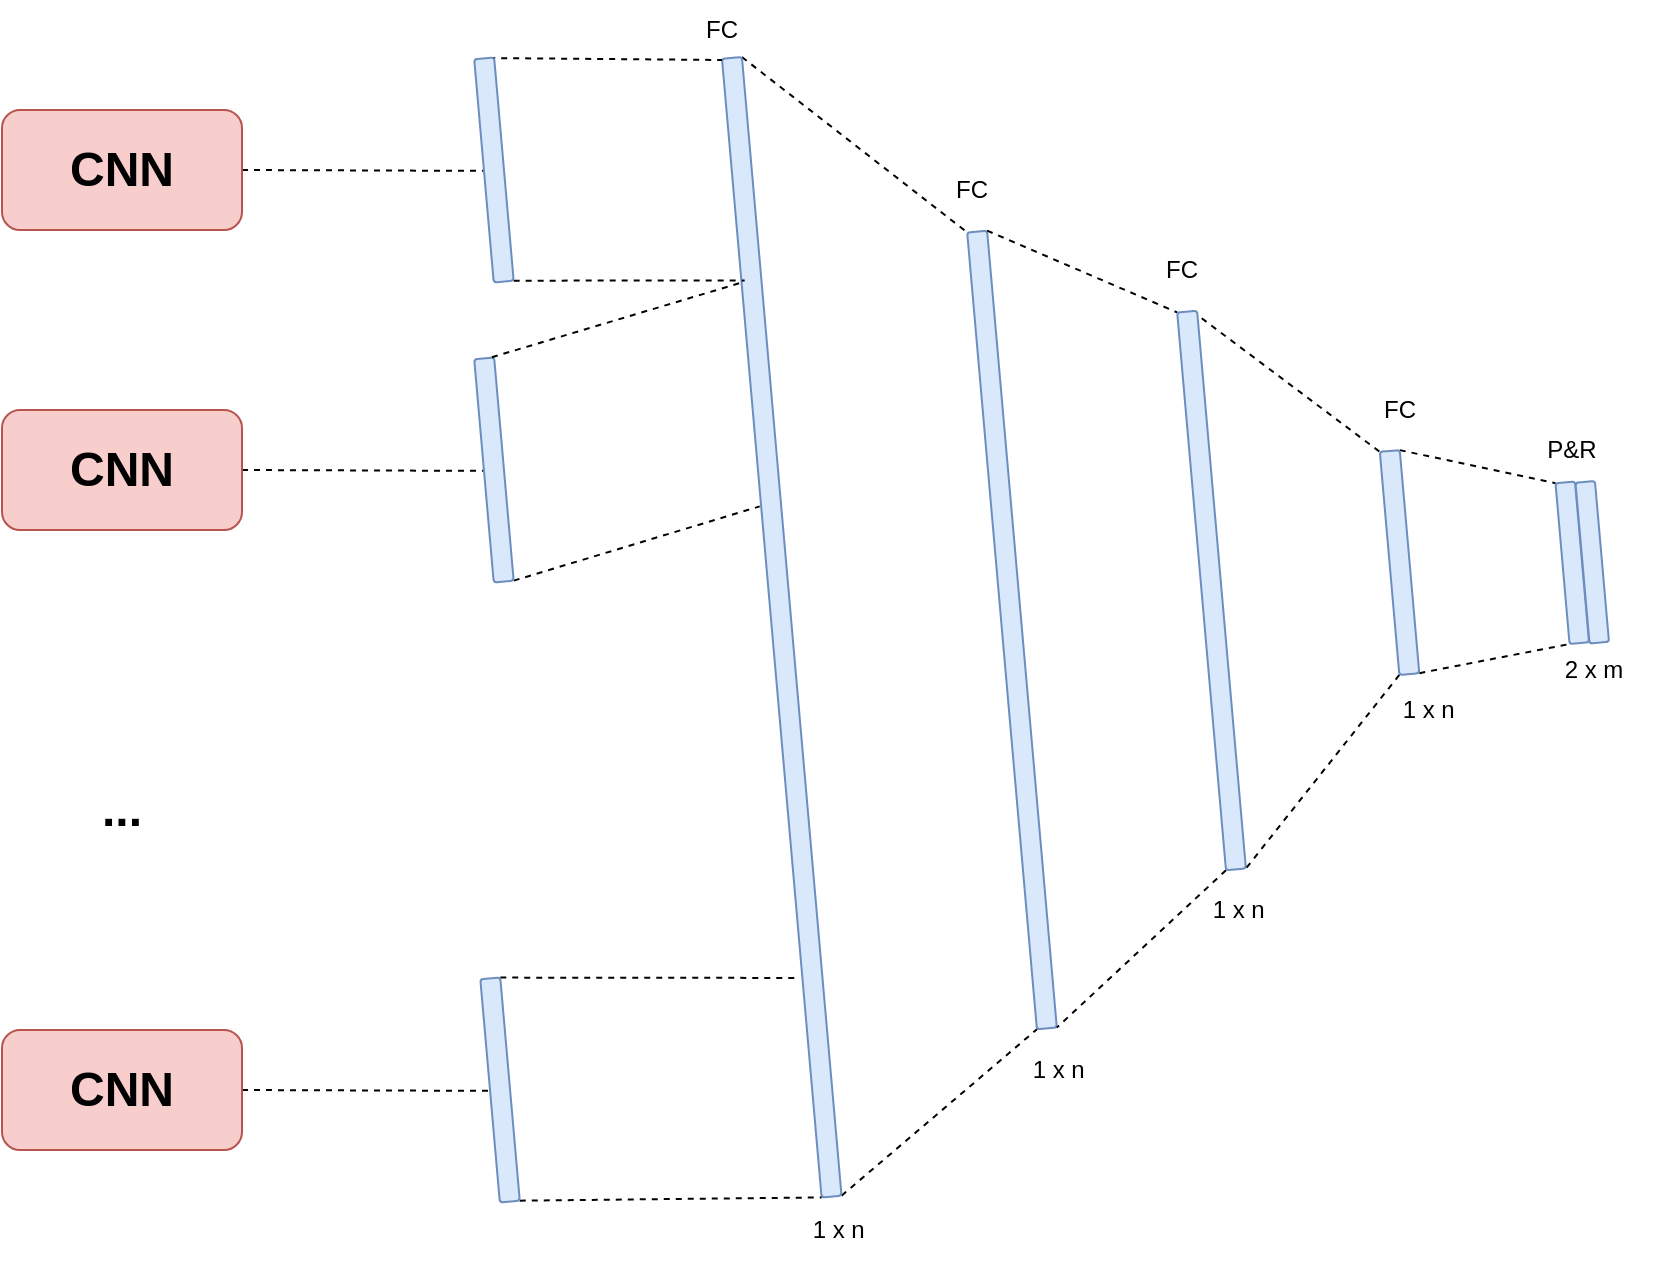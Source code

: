 <mxfile version="17.5.0" type="device"><diagram id="R2lEEEUBdFMjLlhIrx00" name="Page-1"><mxGraphModel dx="2071" dy="644" grid="1" gridSize="10" guides="1" tooltips="1" connect="1" arrows="1" fold="1" page="1" pageScale="1" pageWidth="850" pageHeight="1100" math="0" shadow="0" extFonts="Permanent Marker^https://fonts.googleapis.com/css?family=Permanent+Marker"><root><mxCell id="0"/><mxCell id="1" parent="0"/><mxCell id="HoDhUSQH6KjxMatyn2q8-2" value="FC" style="text;html=1;strokeColor=none;fillColor=none;align=center;verticalAlign=middle;whiteSpace=wrap;rounded=0;" vertex="1" parent="1"><mxGeometry x="375" y="80" width="60" height="30" as="geometry"/></mxCell><mxCell id="HoDhUSQH6KjxMatyn2q8-3" value="1 x n&amp;nbsp;" style="text;html=1;strokeColor=none;fillColor=none;align=center;verticalAlign=middle;whiteSpace=wrap;rounded=0;" vertex="1" parent="1"><mxGeometry x="420" y="520" width="60" height="30" as="geometry"/></mxCell><mxCell id="HoDhUSQH6KjxMatyn2q8-4" value="1 x n&amp;nbsp;" style="text;html=1;strokeColor=none;fillColor=none;align=center;verticalAlign=middle;whiteSpace=wrap;rounded=0;" vertex="1" parent="1"><mxGeometry x="510" y="440" width="60" height="30" as="geometry"/></mxCell><mxCell id="HoDhUSQH6KjxMatyn2q8-6" value="FC" style="text;html=1;strokeColor=none;fillColor=none;align=center;verticalAlign=middle;whiteSpace=wrap;rounded=0;" vertex="1" parent="1"><mxGeometry x="480" y="120" width="60" height="30" as="geometry"/></mxCell><mxCell id="HoDhUSQH6KjxMatyn2q8-16" value="" style="rounded=1;whiteSpace=wrap;html=1;glass=0;fontFamily=Helvetica;fontSize=12;fontColor=default;strokeColor=#6c8ebf;fillColor=#dae8fc;rotation=85;" vertex="1" parent="1"><mxGeometry x="225" y="310" width="400" height="10" as="geometry"/></mxCell><mxCell id="HoDhUSQH6KjxMatyn2q8-26" style="rounded=0;orthogonalLoop=1;jettySize=auto;html=1;exitX=0;exitY=0.25;exitDx=0;exitDy=0;entryX=0;entryY=1;entryDx=0;entryDy=0;fontFamily=Helvetica;fontSize=12;fontColor=default;dashed=1;endArrow=none;endFill=0;" edge="1" parent="1" source="HoDhUSQH6KjxMatyn2q8-18" target="HoDhUSQH6KjxMatyn2q8-21"><mxGeometry relative="1" as="geometry"/></mxCell><mxCell id="HoDhUSQH6KjxMatyn2q8-18" value="" style="rounded=1;whiteSpace=wrap;html=1;glass=0;fontFamily=Helvetica;fontSize=12;fontColor=default;strokeColor=#6c8ebf;fillColor=#dae8fc;rotation=85;" vertex="1" parent="1"><mxGeometry x="384.77" y="290.23" width="280" height="10" as="geometry"/></mxCell><mxCell id="HoDhUSQH6KjxMatyn2q8-19" value="" style="endArrow=none;dashed=1;html=1;rounded=0;fontFamily=Helvetica;fontSize=12;fontColor=default;entryX=0;entryY=1;entryDx=0;entryDy=0;exitX=0;exitY=0;exitDx=0;exitDy=0;" edge="1" parent="1" source="HoDhUSQH6KjxMatyn2q8-16" target="HoDhUSQH6KjxMatyn2q8-18"><mxGeometry width="50" height="50" relative="1" as="geometry"><mxPoint x="300" y="330" as="sourcePoint"/><mxPoint x="350" y="280" as="targetPoint"/></mxGeometry></mxCell><mxCell id="HoDhUSQH6KjxMatyn2q8-20" value="" style="endArrow=none;dashed=1;html=1;rounded=0;fontFamily=Helvetica;fontSize=12;fontColor=default;exitX=1;exitY=1;exitDx=0;exitDy=0;entryX=1;entryY=0;entryDx=0;entryDy=0;" edge="1" parent="1" source="HoDhUSQH6KjxMatyn2q8-18" target="HoDhUSQH6KjxMatyn2q8-16"><mxGeometry width="50" height="50" relative="1" as="geometry"><mxPoint x="150" y="530" as="sourcePoint"/><mxPoint x="450" y="510" as="targetPoint"/></mxGeometry></mxCell><mxCell id="HoDhUSQH6KjxMatyn2q8-27" style="edgeStyle=none;shape=connector;rounded=0;orthogonalLoop=1;jettySize=auto;html=1;exitX=1;exitY=1;exitDx=0;exitDy=0;entryX=1;entryY=0;entryDx=0;entryDy=0;dashed=1;labelBackgroundColor=default;fontFamily=Helvetica;fontSize=12;fontColor=default;endArrow=none;endFill=0;strokeColor=default;" edge="1" parent="1" source="HoDhUSQH6KjxMatyn2q8-21" target="HoDhUSQH6KjxMatyn2q8-18"><mxGeometry relative="1" as="geometry"/></mxCell><mxCell id="HoDhUSQH6KjxMatyn2q8-36" style="edgeStyle=none;shape=connector;rounded=0;orthogonalLoop=1;jettySize=auto;html=1;exitX=0;exitY=0;exitDx=0;exitDy=0;entryX=0;entryY=1;entryDx=0;entryDy=0;dashed=1;labelBackgroundColor=default;fontFamily=Helvetica;fontSize=12;fontColor=default;endArrow=none;endFill=0;strokeColor=default;" edge="1" parent="1" source="HoDhUSQH6KjxMatyn2q8-21" target="HoDhUSQH6KjxMatyn2q8-28"><mxGeometry relative="1" as="geometry"/></mxCell><mxCell id="HoDhUSQH6KjxMatyn2q8-37" style="edgeStyle=none;shape=connector;rounded=0;orthogonalLoop=1;jettySize=auto;html=1;exitX=1;exitY=0;exitDx=0;exitDy=0;dashed=1;labelBackgroundColor=default;fontFamily=Helvetica;fontSize=12;fontColor=default;endArrow=none;endFill=0;strokeColor=default;entryX=1;entryY=1;entryDx=0;entryDy=0;" edge="1" parent="1" source="HoDhUSQH6KjxMatyn2q8-21" target="HoDhUSQH6KjxMatyn2q8-28"><mxGeometry relative="1" as="geometry"><mxPoint x="690" y="300" as="targetPoint"/></mxGeometry></mxCell><mxCell id="HoDhUSQH6KjxMatyn2q8-21" value="" style="rounded=1;whiteSpace=wrap;html=1;glass=0;fontFamily=Helvetica;fontSize=12;fontColor=default;strokeColor=#6c8ebf;fillColor=#dae8fc;rotation=85;" vertex="1" parent="1"><mxGeometry x="562.8" y="276.26" width="111.95" height="10" as="geometry"/></mxCell><mxCell id="HoDhUSQH6KjxMatyn2q8-23" value="1 x n&amp;nbsp;" style="text;html=1;strokeColor=none;fillColor=none;align=center;verticalAlign=middle;whiteSpace=wrap;rounded=0;" vertex="1" parent="1"><mxGeometry x="604.77" y="340" width="60" height="30" as="geometry"/></mxCell><mxCell id="HoDhUSQH6KjxMatyn2q8-24" value="FC" style="text;html=1;strokeColor=none;fillColor=none;align=center;verticalAlign=middle;whiteSpace=wrap;rounded=0;" vertex="1" parent="1"><mxGeometry x="588.77" y="190" width="60" height="30" as="geometry"/></mxCell><mxCell id="HoDhUSQH6KjxMatyn2q8-28" value="" style="rounded=1;whiteSpace=wrap;html=1;glass=0;fontFamily=Helvetica;fontSize=12;fontColor=default;strokeColor=#6c8ebf;fillColor=#dae8fc;rotation=85;" vertex="1" parent="1"><mxGeometry x="664.77" y="276.49" width="80.73" height="9.77" as="geometry"/></mxCell><mxCell id="HoDhUSQH6KjxMatyn2q8-31" style="edgeStyle=none;shape=connector;rounded=0;orthogonalLoop=1;jettySize=auto;html=1;exitX=0;exitY=0;exitDx=0;exitDy=0;entryX=0;entryY=1;entryDx=0;entryDy=0;dashed=1;labelBackgroundColor=default;fontFamily=Helvetica;fontSize=12;fontColor=default;endArrow=none;endFill=0;strokeColor=default;" edge="1" parent="1" source="HoDhUSQH6KjxMatyn2q8-30" target="HoDhUSQH6KjxMatyn2q8-16"><mxGeometry relative="1" as="geometry"/></mxCell><mxCell id="HoDhUSQH6KjxMatyn2q8-32" style="edgeStyle=none;shape=connector;rounded=0;orthogonalLoop=1;jettySize=auto;html=1;exitX=1;exitY=0;exitDx=0;exitDy=0;dashed=1;labelBackgroundColor=default;fontFamily=Helvetica;fontSize=12;fontColor=default;endArrow=none;endFill=0;strokeColor=default;entryX=1;entryY=1;entryDx=0;entryDy=0;" edge="1" parent="1" source="HoDhUSQH6KjxMatyn2q8-30" target="HoDhUSQH6KjxMatyn2q8-16"><mxGeometry relative="1" as="geometry"><mxPoint x="440" y="510" as="targetPoint"/></mxGeometry></mxCell><mxCell id="HoDhUSQH6KjxMatyn2q8-30" value="" style="rounded=1;whiteSpace=wrap;html=1;glass=0;fontFamily=Helvetica;fontSize=12;fontColor=default;strokeColor=#6c8ebf;fillColor=#dae8fc;rotation=85;" vertex="1" parent="1"><mxGeometry x="24.13" y="308.62" width="571.5" height="10" as="geometry"/></mxCell><mxCell id="HoDhUSQH6KjxMatyn2q8-33" value="" style="rounded=1;whiteSpace=wrap;html=1;glass=0;fontFamily=Helvetica;fontSize=12;fontColor=default;strokeColor=#6c8ebf;fillColor=#dae8fc;rotation=85;" vertex="1" parent="1"><mxGeometry x="674.75" y="276.26" width="80.73" height="9.77" as="geometry"/></mxCell><mxCell id="HoDhUSQH6KjxMatyn2q8-34" value="P&amp;amp;R" style="text;html=1;strokeColor=none;fillColor=none;align=center;verticalAlign=middle;whiteSpace=wrap;rounded=0;" vertex="1" parent="1"><mxGeometry x="675.14" y="210" width="60" height="30" as="geometry"/></mxCell><mxCell id="HoDhUSQH6KjxMatyn2q8-35" value="2 x m" style="text;html=1;strokeColor=none;fillColor=none;align=center;verticalAlign=middle;whiteSpace=wrap;rounded=0;" vertex="1" parent="1"><mxGeometry x="685.5" y="320" width="60" height="30" as="geometry"/></mxCell><mxCell id="HoDhUSQH6KjxMatyn2q8-38" value="FC" style="text;html=1;strokeColor=none;fillColor=none;align=center;verticalAlign=middle;whiteSpace=wrap;rounded=0;" vertex="1" parent="1"><mxGeometry x="250" width="60" height="30" as="geometry"/></mxCell><mxCell id="HoDhUSQH6KjxMatyn2q8-39" value="1 x n&amp;nbsp;" style="text;html=1;strokeColor=none;fillColor=none;align=center;verticalAlign=middle;whiteSpace=wrap;rounded=0;" vertex="1" parent="1"><mxGeometry x="310" y="600" width="60" height="30" as="geometry"/></mxCell><mxCell id="HoDhUSQH6KjxMatyn2q8-52" style="edgeStyle=none;shape=connector;rounded=0;orthogonalLoop=1;jettySize=auto;html=1;exitX=1;exitY=0.5;exitDx=0;exitDy=0;entryX=0.5;entryY=1;entryDx=0;entryDy=0;dashed=1;labelBackgroundColor=default;fontFamily=Helvetica;fontSize=12;fontColor=default;endArrow=none;endFill=0;strokeColor=default;" edge="1" parent="1" source="HoDhUSQH6KjxMatyn2q8-40" target="HoDhUSQH6KjxMatyn2q8-44"><mxGeometry relative="1" as="geometry"/></mxCell><mxCell id="HoDhUSQH6KjxMatyn2q8-40" value="&lt;h1&gt;CNN&lt;/h1&gt;" style="rounded=1;whiteSpace=wrap;html=1;glass=0;fontFamily=Helvetica;fontSize=12;strokeColor=#b85450;fillColor=#f8cecc;" vertex="1" parent="1"><mxGeometry x="-80" y="55" width="120" height="60" as="geometry"/></mxCell><mxCell id="HoDhUSQH6KjxMatyn2q8-51" style="edgeStyle=none;shape=connector;rounded=0;orthogonalLoop=1;jettySize=auto;html=1;exitX=1;exitY=0.5;exitDx=0;exitDy=0;entryX=0.5;entryY=1;entryDx=0;entryDy=0;dashed=1;labelBackgroundColor=default;fontFamily=Helvetica;fontSize=12;fontColor=default;endArrow=none;endFill=0;strokeColor=default;" edge="1" parent="1" source="HoDhUSQH6KjxMatyn2q8-41" target="HoDhUSQH6KjxMatyn2q8-45"><mxGeometry relative="1" as="geometry"/></mxCell><mxCell id="HoDhUSQH6KjxMatyn2q8-41" value="&lt;h1&gt;CNN&lt;/h1&gt;" style="rounded=1;whiteSpace=wrap;html=1;glass=0;fontFamily=Helvetica;fontSize=12;strokeColor=#b85450;fillColor=#f8cecc;" vertex="1" parent="1"><mxGeometry x="-80" y="205" width="120" height="60" as="geometry"/></mxCell><mxCell id="HoDhUSQH6KjxMatyn2q8-56" style="edgeStyle=none;shape=connector;rounded=0;orthogonalLoop=1;jettySize=auto;html=1;exitX=1;exitY=0.5;exitDx=0;exitDy=0;entryX=0.5;entryY=1;entryDx=0;entryDy=0;dashed=1;labelBackgroundColor=default;fontFamily=Helvetica;fontSize=12;fontColor=default;endArrow=none;endFill=0;strokeColor=default;" edge="1" parent="1" source="HoDhUSQH6KjxMatyn2q8-42" target="HoDhUSQH6KjxMatyn2q8-53"><mxGeometry relative="1" as="geometry"/></mxCell><mxCell id="HoDhUSQH6KjxMatyn2q8-42" value="&lt;h1&gt;CNN&lt;/h1&gt;" style="rounded=1;whiteSpace=wrap;html=1;glass=0;fontFamily=Helvetica;fontSize=12;strokeColor=#b85450;fillColor=#f8cecc;" vertex="1" parent="1"><mxGeometry x="-80" y="515" width="120" height="60" as="geometry"/></mxCell><mxCell id="HoDhUSQH6KjxMatyn2q8-43" value="&lt;h1&gt;...&lt;/h1&gt;" style="text;html=1;strokeColor=none;fillColor=none;align=center;verticalAlign=middle;whiteSpace=wrap;rounded=0;glass=0;fontFamily=Helvetica;fontSize=12;fontColor=default;" vertex="1" parent="1"><mxGeometry x="-50" y="390" width="60" height="30" as="geometry"/></mxCell><mxCell id="HoDhUSQH6KjxMatyn2q8-47" style="edgeStyle=none;shape=connector;rounded=0;orthogonalLoop=1;jettySize=auto;html=1;exitX=0;exitY=0.25;exitDx=0;exitDy=0;entryX=0.5;entryY=1;entryDx=0;entryDy=0;dashed=1;labelBackgroundColor=default;fontFamily=Helvetica;fontSize=12;fontColor=default;endArrow=none;endFill=0;strokeColor=default;" edge="1" parent="1" source="HoDhUSQH6KjxMatyn2q8-44" target="HoDhUSQH6KjxMatyn2q8-38"><mxGeometry relative="1" as="geometry"/></mxCell><mxCell id="HoDhUSQH6KjxMatyn2q8-48" style="edgeStyle=none;shape=connector;rounded=0;orthogonalLoop=1;jettySize=auto;html=1;exitX=1;exitY=0;exitDx=0;exitDy=0;entryX=0.195;entryY=0.837;entryDx=0;entryDy=0;entryPerimeter=0;dashed=1;labelBackgroundColor=default;fontFamily=Helvetica;fontSize=12;fontColor=default;endArrow=none;endFill=0;strokeColor=default;" edge="1" parent="1" source="HoDhUSQH6KjxMatyn2q8-44" target="HoDhUSQH6KjxMatyn2q8-30"><mxGeometry relative="1" as="geometry"/></mxCell><mxCell id="HoDhUSQH6KjxMatyn2q8-44" value="" style="rounded=1;whiteSpace=wrap;html=1;glass=0;fontFamily=Helvetica;fontSize=12;fontColor=default;strokeColor=#6c8ebf;fillColor=#dae8fc;rotation=85;" vertex="1" parent="1"><mxGeometry x="110.0" y="80" width="111.95" height="10" as="geometry"/></mxCell><mxCell id="HoDhUSQH6KjxMatyn2q8-49" style="edgeStyle=none;shape=connector;rounded=0;orthogonalLoop=1;jettySize=auto;html=1;exitX=1;exitY=0;exitDx=0;exitDy=0;entryX=0.393;entryY=1.071;entryDx=0;entryDy=0;entryPerimeter=0;dashed=1;labelBackgroundColor=default;fontFamily=Helvetica;fontSize=12;fontColor=default;endArrow=none;endFill=0;strokeColor=default;" edge="1" parent="1" source="HoDhUSQH6KjxMatyn2q8-45" target="HoDhUSQH6KjxMatyn2q8-30"><mxGeometry relative="1" as="geometry"/></mxCell><mxCell id="HoDhUSQH6KjxMatyn2q8-45" value="" style="rounded=1;whiteSpace=wrap;html=1;glass=0;fontFamily=Helvetica;fontSize=12;fontColor=default;strokeColor=#6c8ebf;fillColor=#dae8fc;rotation=85;" vertex="1" parent="1"><mxGeometry x="110.0" y="230" width="111.95" height="10" as="geometry"/></mxCell><mxCell id="HoDhUSQH6KjxMatyn2q8-46" style="edgeStyle=none;shape=connector;rounded=0;orthogonalLoop=1;jettySize=auto;html=1;exitX=0.197;exitY=1.126;exitDx=0;exitDy=0;entryX=0;entryY=0.25;entryDx=0;entryDy=0;dashed=1;labelBackgroundColor=default;fontFamily=Helvetica;fontSize=12;fontColor=default;endArrow=none;endFill=0;strokeColor=default;exitPerimeter=0;" edge="1" parent="1" source="HoDhUSQH6KjxMatyn2q8-30" target="HoDhUSQH6KjxMatyn2q8-45"><mxGeometry relative="1" as="geometry"/></mxCell><mxCell id="HoDhUSQH6KjxMatyn2q8-50" style="edgeStyle=none;shape=connector;rounded=0;orthogonalLoop=1;jettySize=auto;html=1;exitX=0.75;exitY=0;exitDx=0;exitDy=0;dashed=1;labelBackgroundColor=default;fontFamily=Helvetica;fontSize=12;fontColor=default;endArrow=none;endFill=0;strokeColor=default;" edge="1" parent="1" source="HoDhUSQH6KjxMatyn2q8-41" target="HoDhUSQH6KjxMatyn2q8-41"><mxGeometry relative="1" as="geometry"/></mxCell><mxCell id="HoDhUSQH6KjxMatyn2q8-54" style="edgeStyle=none;shape=connector;rounded=0;orthogonalLoop=1;jettySize=auto;html=1;exitX=1;exitY=0;exitDx=0;exitDy=0;entryX=1;entryY=1;entryDx=0;entryDy=0;dashed=1;labelBackgroundColor=default;fontFamily=Helvetica;fontSize=12;fontColor=default;endArrow=none;endFill=0;strokeColor=default;" edge="1" parent="1" source="HoDhUSQH6KjxMatyn2q8-53" target="HoDhUSQH6KjxMatyn2q8-30"><mxGeometry relative="1" as="geometry"/></mxCell><mxCell id="HoDhUSQH6KjxMatyn2q8-55" style="edgeStyle=none;shape=connector;rounded=0;orthogonalLoop=1;jettySize=auto;html=1;exitX=0;exitY=0;exitDx=0;exitDy=0;entryX=0.807;entryY=1.153;entryDx=0;entryDy=0;entryPerimeter=0;dashed=1;labelBackgroundColor=default;fontFamily=Helvetica;fontSize=12;fontColor=default;endArrow=none;endFill=0;strokeColor=default;" edge="1" parent="1" source="HoDhUSQH6KjxMatyn2q8-53" target="HoDhUSQH6KjxMatyn2q8-30"><mxGeometry relative="1" as="geometry"/></mxCell><mxCell id="HoDhUSQH6KjxMatyn2q8-53" value="" style="rounded=1;whiteSpace=wrap;html=1;glass=0;fontFamily=Helvetica;fontSize=12;fontColor=default;strokeColor=#6c8ebf;fillColor=#dae8fc;rotation=85;" vertex="1" parent="1"><mxGeometry x="113.05" y="540" width="111.95" height="10" as="geometry"/></mxCell></root></mxGraphModel></diagram></mxfile>